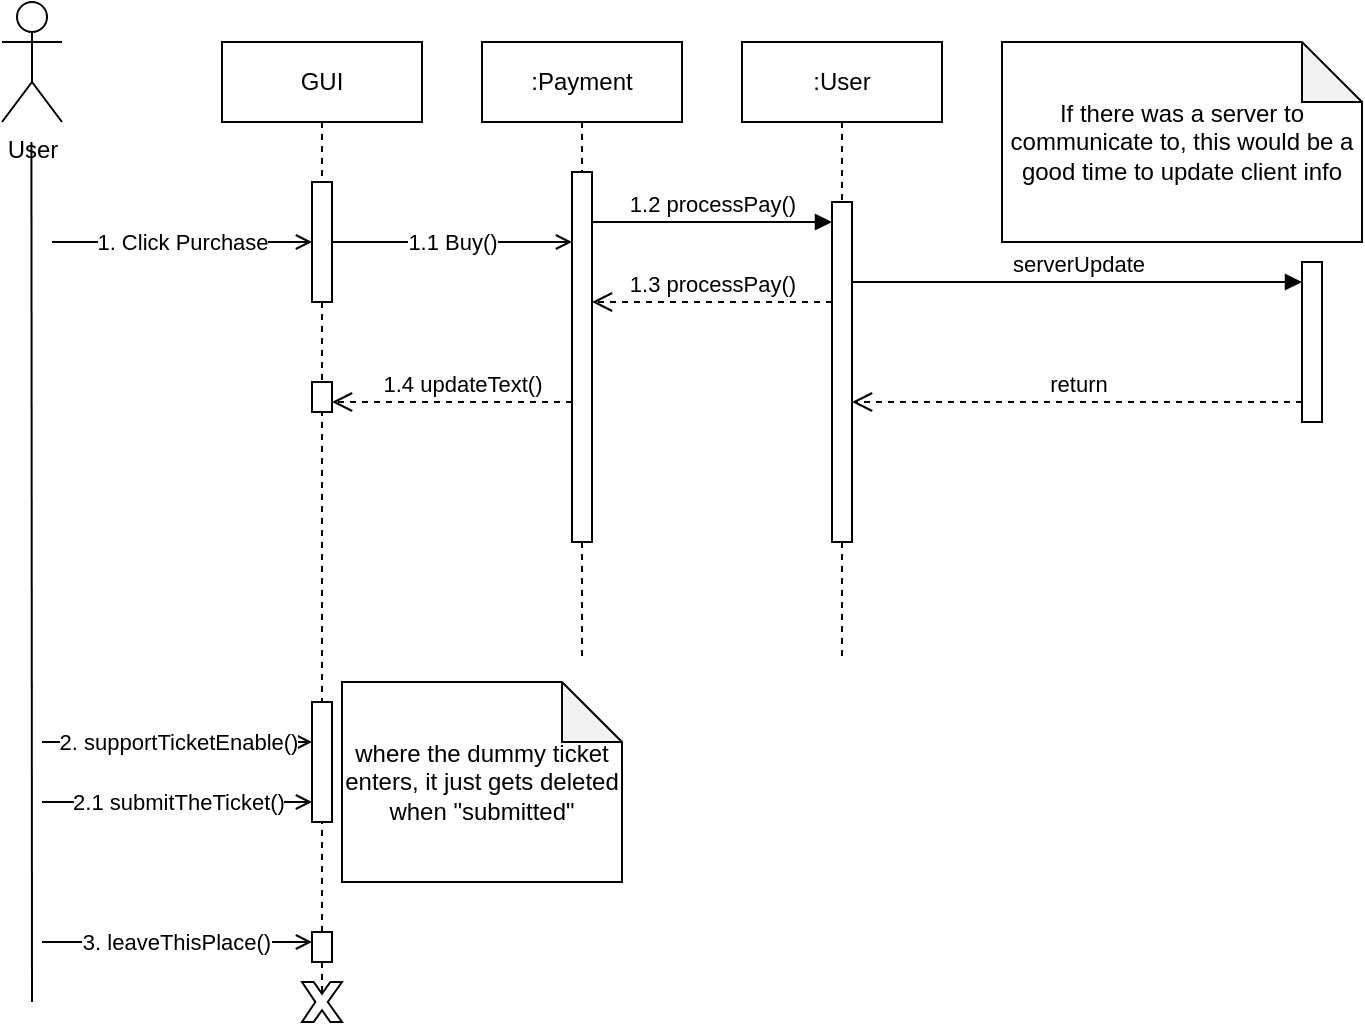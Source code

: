 <mxfile version="22.1.5" type="github">
  <diagram name="Page-1" id="2YBvvXClWsGukQMizWep">
    <mxGraphModel dx="1533" dy="376" grid="1" gridSize="10" guides="1" tooltips="1" connect="1" arrows="1" fold="1" page="1" pageScale="1" pageWidth="850" pageHeight="1100" math="0" shadow="0">
      <root>
        <mxCell id="0" />
        <mxCell id="1" parent="0" />
        <mxCell id="aM9ryv3xv72pqoxQDRHE-1" value=":Payment" style="shape=umlLifeline;perimeter=lifelinePerimeter;whiteSpace=wrap;html=1;container=0;dropTarget=0;collapsible=0;recursiveResize=0;outlineConnect=0;portConstraint=eastwest;newEdgeStyle={&quot;edgeStyle&quot;:&quot;elbowEdgeStyle&quot;,&quot;elbow&quot;:&quot;vertical&quot;,&quot;curved&quot;:0,&quot;rounded&quot;:0};" parent="1" vertex="1">
          <mxGeometry x="130" y="100" width="100" height="310" as="geometry" />
        </mxCell>
        <mxCell id="aM9ryv3xv72pqoxQDRHE-2" value="" style="html=1;points=[];perimeter=orthogonalPerimeter;outlineConnect=0;targetShapes=umlLifeline;portConstraint=eastwest;newEdgeStyle={&quot;edgeStyle&quot;:&quot;elbowEdgeStyle&quot;,&quot;elbow&quot;:&quot;vertical&quot;,&quot;curved&quot;:0,&quot;rounded&quot;:0};" parent="aM9ryv3xv72pqoxQDRHE-1" vertex="1">
          <mxGeometry x="45" y="65" width="10" height="185" as="geometry" />
        </mxCell>
        <mxCell id="aM9ryv3xv72pqoxQDRHE-5" value=":User" style="shape=umlLifeline;perimeter=lifelinePerimeter;whiteSpace=wrap;html=1;container=0;dropTarget=0;collapsible=0;recursiveResize=0;outlineConnect=0;portConstraint=eastwest;newEdgeStyle={&quot;edgeStyle&quot;:&quot;elbowEdgeStyle&quot;,&quot;elbow&quot;:&quot;vertical&quot;,&quot;curved&quot;:0,&quot;rounded&quot;:0};" parent="1" vertex="1">
          <mxGeometry x="260" y="100" width="100" height="310" as="geometry" />
        </mxCell>
        <mxCell id="aM9ryv3xv72pqoxQDRHE-6" value="" style="html=1;points=[];perimeter=orthogonalPerimeter;outlineConnect=0;targetShapes=umlLifeline;portConstraint=eastwest;newEdgeStyle={&quot;edgeStyle&quot;:&quot;elbowEdgeStyle&quot;,&quot;elbow&quot;:&quot;vertical&quot;,&quot;curved&quot;:0,&quot;rounded&quot;:0};" parent="aM9ryv3xv72pqoxQDRHE-5" vertex="1">
          <mxGeometry x="45" y="80" width="10" height="170" as="geometry" />
        </mxCell>
        <mxCell id="aM9ryv3xv72pqoxQDRHE-7" value="1.2 processPay()" style="html=1;verticalAlign=bottom;endArrow=block;edgeStyle=elbowEdgeStyle;elbow=vertical;curved=0;rounded=0;" parent="1" edge="1">
          <mxGeometry relative="1" as="geometry">
            <mxPoint x="185" y="190" as="sourcePoint" />
            <Array as="points">
              <mxPoint x="210" y="190" />
            </Array>
            <mxPoint x="305" y="190" as="targetPoint" />
          </mxGeometry>
        </mxCell>
        <mxCell id="aM9ryv3xv72pqoxQDRHE-8" value="1.3 processPay()" style="html=1;verticalAlign=bottom;endArrow=open;dashed=1;endSize=8;edgeStyle=elbowEdgeStyle;elbow=vertical;curved=0;rounded=0;fontStyle=0" parent="1" edge="1">
          <mxGeometry relative="1" as="geometry">
            <mxPoint x="185" y="230" as="targetPoint" />
            <Array as="points">
              <mxPoint x="200" y="230" />
            </Array>
            <mxPoint x="305" y="230" as="sourcePoint" />
          </mxGeometry>
        </mxCell>
        <mxCell id="aM9ryv3xv72pqoxQDRHE-9" value="serverUpdate" style="html=1;verticalAlign=bottom;endArrow=block;edgeStyle=elbowEdgeStyle;elbow=vertical;curved=0;rounded=0;" parent="1" source="aM9ryv3xv72pqoxQDRHE-6" target="aM9ryv3xv72pqoxQDRHE-4" edge="1">
          <mxGeometry relative="1" as="geometry">
            <mxPoint x="330" y="220" as="sourcePoint" />
            <Array as="points">
              <mxPoint x="380" y="220" />
              <mxPoint x="280" y="160" />
            </Array>
            <mxPoint x="650" y="160" as="targetPoint" />
          </mxGeometry>
        </mxCell>
        <mxCell id="aM9ryv3xv72pqoxQDRHE-10" value="return" style="html=1;verticalAlign=bottom;endArrow=open;dashed=1;endSize=8;edgeStyle=elbowEdgeStyle;elbow=vertical;curved=0;rounded=0;" parent="1" source="aM9ryv3xv72pqoxQDRHE-4" target="aM9ryv3xv72pqoxQDRHE-6" edge="1">
          <mxGeometry relative="1" as="geometry">
            <mxPoint x="175" y="235" as="targetPoint" />
            <Array as="points">
              <mxPoint x="380" y="280" />
              <mxPoint x="440" y="240" />
            </Array>
          </mxGeometry>
        </mxCell>
        <mxCell id="aM9ryv3xv72pqoxQDRHE-4" value="" style="html=1;points=[];perimeter=orthogonalPerimeter;outlineConnect=0;targetShapes=umlLifeline;portConstraint=eastwest;newEdgeStyle={&quot;edgeStyle&quot;:&quot;elbowEdgeStyle&quot;,&quot;elbow&quot;:&quot;vertical&quot;,&quot;curved&quot;:0,&quot;rounded&quot;:0};" parent="1" vertex="1">
          <mxGeometry x="540" y="210" width="10" height="80" as="geometry" />
        </mxCell>
        <mxCell id="oZEzAgUxOVCNeApGXAsy-1" value="GUI" style="shape=umlLifeline;perimeter=lifelinePerimeter;whiteSpace=wrap;html=1;container=0;dropTarget=0;collapsible=0;recursiveResize=0;outlineConnect=0;portConstraint=eastwest;newEdgeStyle={&quot;edgeStyle&quot;:&quot;elbowEdgeStyle&quot;,&quot;elbow&quot;:&quot;vertical&quot;,&quot;curved&quot;:0,&quot;rounded&quot;:0};" parent="1" vertex="1">
          <mxGeometry y="100" width="100" height="480" as="geometry" />
        </mxCell>
        <mxCell id="oZEzAgUxOVCNeApGXAsy-2" value="" style="html=1;points=[];perimeter=orthogonalPerimeter;outlineConnect=0;targetShapes=umlLifeline;portConstraint=eastwest;newEdgeStyle={&quot;edgeStyle&quot;:&quot;elbowEdgeStyle&quot;,&quot;elbow&quot;:&quot;vertical&quot;,&quot;curved&quot;:0,&quot;rounded&quot;:0};" parent="oZEzAgUxOVCNeApGXAsy-1" vertex="1">
          <mxGeometry x="45" y="70" width="10" height="60" as="geometry" />
        </mxCell>
        <mxCell id="-RD5GvszT6L3Z-__nCuH-13" value="" style="html=1;points=[];perimeter=orthogonalPerimeter;outlineConnect=0;targetShapes=umlLifeline;portConstraint=eastwest;newEdgeStyle={&quot;edgeStyle&quot;:&quot;elbowEdgeStyle&quot;,&quot;elbow&quot;:&quot;vertical&quot;,&quot;curved&quot;:0,&quot;rounded&quot;:0};" parent="oZEzAgUxOVCNeApGXAsy-1" vertex="1">
          <mxGeometry x="45" y="445" width="10" height="15" as="geometry" />
        </mxCell>
        <mxCell id="-RD5GvszT6L3Z-__nCuH-33" value="" style="html=1;points=[];perimeter=orthogonalPerimeter;outlineConnect=0;targetShapes=umlLifeline;portConstraint=eastwest;newEdgeStyle={&quot;edgeStyle&quot;:&quot;elbowEdgeStyle&quot;,&quot;elbow&quot;:&quot;vertical&quot;,&quot;curved&quot;:0,&quot;rounded&quot;:0};" parent="oZEzAgUxOVCNeApGXAsy-1" vertex="1">
          <mxGeometry x="45" y="330" width="10" height="60" as="geometry" />
        </mxCell>
        <mxCell id="-RD5GvszT6L3Z-__nCuH-22" value="1.4 updateText()" style="html=1;verticalAlign=bottom;endArrow=open;dashed=1;endSize=8;edgeStyle=elbowEdgeStyle;elbow=vertical;curved=0;rounded=0;" parent="oZEzAgUxOVCNeApGXAsy-1" target="-RD5GvszT6L3Z-__nCuH-19" edge="1">
          <mxGeometry x="-0.083" relative="1" as="geometry">
            <mxPoint x="60" y="180" as="targetPoint" />
            <Array as="points">
              <mxPoint x="70" y="180" />
            </Array>
            <mxPoint x="175" y="180" as="sourcePoint" />
            <mxPoint as="offset" />
          </mxGeometry>
        </mxCell>
        <mxCell id="-RD5GvszT6L3Z-__nCuH-19" value="" style="html=1;points=[];perimeter=orthogonalPerimeter;outlineConnect=0;targetShapes=umlLifeline;portConstraint=eastwest;newEdgeStyle={&quot;edgeStyle&quot;:&quot;elbowEdgeStyle&quot;,&quot;elbow&quot;:&quot;vertical&quot;,&quot;curved&quot;:0,&quot;rounded&quot;:0};" parent="oZEzAgUxOVCNeApGXAsy-1" vertex="1">
          <mxGeometry x="45" y="170" width="10" height="15" as="geometry" />
        </mxCell>
        <mxCell id="oZEzAgUxOVCNeApGXAsy-4" value="User" style="shape=umlActor;verticalLabelPosition=bottom;verticalAlign=top;html=1;outlineConnect=0;" parent="1" vertex="1">
          <mxGeometry x="-110" y="80" width="30" height="60" as="geometry" />
        </mxCell>
        <mxCell id="oZEzAgUxOVCNeApGXAsy-5" value="" style="endArrow=none;html=1;rounded=0;" parent="1" edge="1">
          <mxGeometry width="50" height="50" relative="1" as="geometry">
            <mxPoint x="-95.29" y="150" as="sourcePoint" />
            <mxPoint x="-95" y="580" as="targetPoint" />
          </mxGeometry>
        </mxCell>
        <mxCell id="-RD5GvszT6L3Z-__nCuH-4" value="1.1 Buy()" style="endArrow=open;html=1;rounded=0;endFill=0;" parent="1" edge="1">
          <mxGeometry width="50" height="50" relative="1" as="geometry">
            <mxPoint x="55" y="200" as="sourcePoint" />
            <mxPoint x="175" y="200" as="targetPoint" />
            <mxPoint as="offset" />
          </mxGeometry>
        </mxCell>
        <mxCell id="-RD5GvszT6L3Z-__nCuH-6" value="If there was a server to communicate to, this would be a good time to update client info" style="shape=note;whiteSpace=wrap;html=1;backgroundOutline=1;darkOpacity=0.05;" parent="1" vertex="1">
          <mxGeometry x="390" y="100" width="180" height="100" as="geometry" />
        </mxCell>
        <mxCell id="-RD5GvszT6L3Z-__nCuH-11" value="" style="verticalLabelPosition=bottom;verticalAlign=top;html=1;shape=mxgraph.basic.x" parent="1" vertex="1">
          <mxGeometry x="40" y="570" width="20" height="20" as="geometry" />
        </mxCell>
        <mxCell id="-RD5GvszT6L3Z-__nCuH-29" value="2. supportTicketEnable()" style="endArrow=open;html=1;rounded=0;endFill=0;" parent="1" target="-RD5GvszT6L3Z-__nCuH-33" edge="1">
          <mxGeometry x="-0.002" width="50" height="50" relative="1" as="geometry">
            <mxPoint x="-90" y="450" as="sourcePoint" />
            <mxPoint x="40" y="450" as="targetPoint" />
            <mxPoint as="offset" />
          </mxGeometry>
        </mxCell>
        <mxCell id="-RD5GvszT6L3Z-__nCuH-31" value="1. Click Purchase" style="endArrow=open;html=1;rounded=0;endFill=0;" parent="1" target="oZEzAgUxOVCNeApGXAsy-2" edge="1">
          <mxGeometry x="-0.002" width="50" height="50" relative="1" as="geometry">
            <mxPoint x="-85" y="200" as="sourcePoint" />
            <mxPoint x="40" y="200" as="targetPoint" />
            <mxPoint as="offset" />
          </mxGeometry>
        </mxCell>
        <mxCell id="-RD5GvszT6L3Z-__nCuH-32" value="3. leaveThisPlace()" style="endArrow=open;html=1;rounded=0;endFill=0;" parent="1" edge="1">
          <mxGeometry x="-0.008" width="50" height="50" relative="1" as="geometry">
            <mxPoint x="-90" y="550" as="sourcePoint" />
            <mxPoint x="45" y="550" as="targetPoint" />
            <mxPoint as="offset" />
          </mxGeometry>
        </mxCell>
        <mxCell id="QAQPon4vmYOC9zHzv1L9-3" value="2.1 submitTheTicket()" style="endArrow=open;html=1;rounded=0;endFill=0;" edge="1" parent="1">
          <mxGeometry x="-0.002" width="50" height="50" relative="1" as="geometry">
            <mxPoint x="-90" y="480" as="sourcePoint" />
            <mxPoint x="45" y="480" as="targetPoint" />
            <mxPoint as="offset" />
          </mxGeometry>
        </mxCell>
        <mxCell id="QAQPon4vmYOC9zHzv1L9-4" value="where the dummy ticket enters, it just gets deleted when &quot;submitted&quot;" style="shape=note;whiteSpace=wrap;html=1;backgroundOutline=1;darkOpacity=0.05;" vertex="1" parent="1">
          <mxGeometry x="60" y="420" width="140" height="100" as="geometry" />
        </mxCell>
      </root>
    </mxGraphModel>
  </diagram>
</mxfile>
